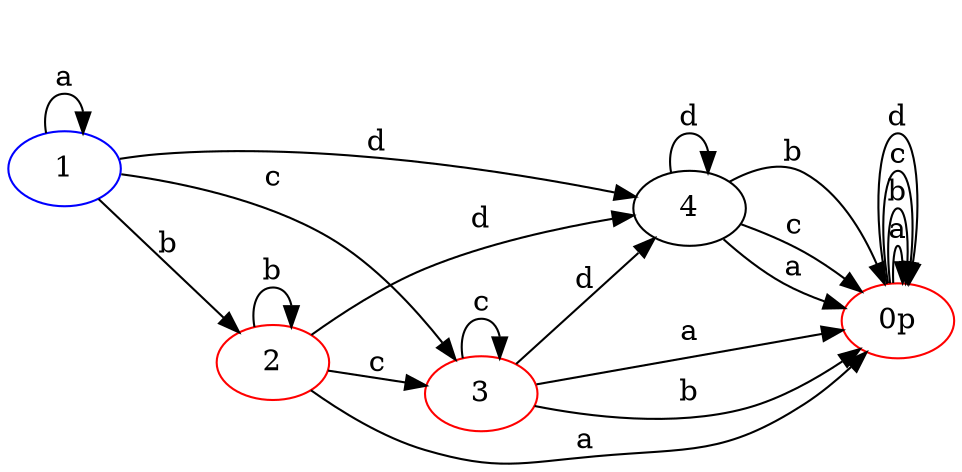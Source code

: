 digraph {
	rankdir=LR
	3 [color=red]
	3 -> "0p" [label=a]
	3 -> "0p" [label=b]
	3 -> 3 [label=c]
	3 -> 4 [label=d]
	4
	4 -> "0p" [label=a]
	4 -> "0p" [label=b]
	4 -> "0p" [label=c]
	4 -> 4 [label=d]
	"0p" [color=red]
	"0p" -> "0p" [label=a]
	"0p" -> "0p" [label=b]
	"0p" -> "0p" [label=c]
	"0p" -> "0p" [label=d]
	1 [color=blue]
	1 -> 1 [label=a]
	1 -> 2 [label=b]
	1 -> 3 [label=c]
	1 -> 4 [label=d]
	2 [color=red]
	2 -> "0p" [label=a]
	2 -> 2 [label=b]
	2 -> 3 [label=c]
	2 -> 4 [label=d]
}
